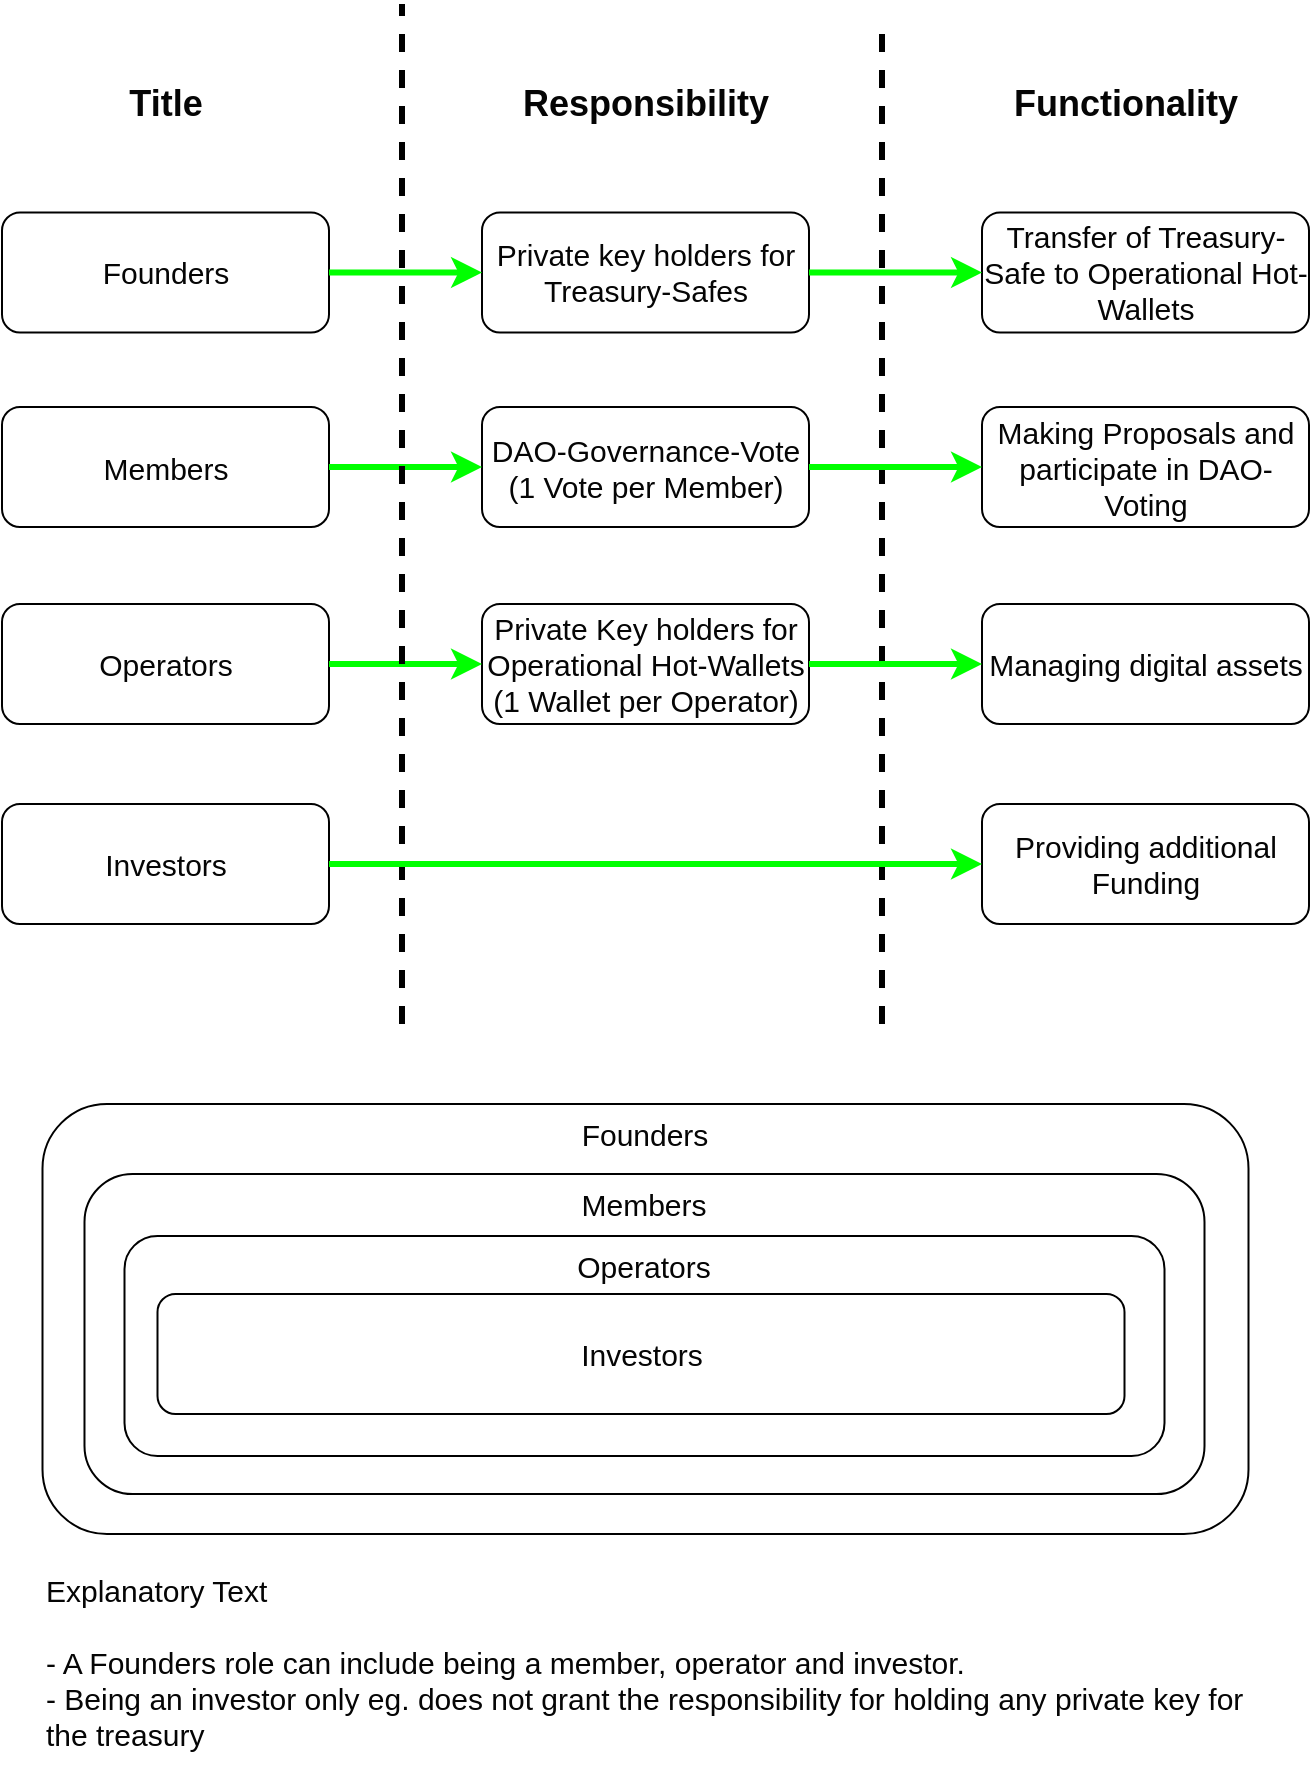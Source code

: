 <mxfile version="20.8.10" type="device"><diagram name="Seite-1" id="reXOlka0RR7HOdJJbHTf"><mxGraphModel dx="1863" dy="614" grid="1" gridSize="10" guides="1" tooltips="1" connect="1" arrows="1" fold="1" page="1" pageScale="1" pageWidth="827" pageHeight="1169" math="0" shadow="0"><root><mxCell id="0"/><mxCell id="1" parent="0"/><mxCell id="ksUGWsf0ZPR4c5a9Apki-43" value="Founders" style="rounded=1;whiteSpace=wrap;html=1;fontSize=15;fontColor=#050505;" parent="1" vertex="1"><mxGeometry x="-760" y="114.25" width="163.5" height="60" as="geometry"/></mxCell><mxCell id="KiQA6DTXlfgcgyToCCJ0-1" value="Members" style="rounded=1;whiteSpace=wrap;html=1;fontSize=15;fontColor=#050505;" parent="1" vertex="1"><mxGeometry x="-760" y="211.5" width="163.5" height="60" as="geometry"/></mxCell><mxCell id="KiQA6DTXlfgcgyToCCJ0-2" value="Operators" style="rounded=1;whiteSpace=wrap;html=1;fontSize=15;fontColor=#050505;" parent="1" vertex="1"><mxGeometry x="-760" y="310" width="163.5" height="60" as="geometry"/></mxCell><mxCell id="KiQA6DTXlfgcgyToCCJ0-3" value="Investors" style="rounded=1;whiteSpace=wrap;html=1;fontSize=15;fontColor=#050505;" parent="1" vertex="1"><mxGeometry x="-760" y="410" width="163.5" height="60" as="geometry"/></mxCell><mxCell id="KiQA6DTXlfgcgyToCCJ0-5" value="Private key holders for Treasury-Safes" style="rounded=1;whiteSpace=wrap;html=1;fontSize=15;fontColor=#050505;" parent="1" vertex="1"><mxGeometry x="-520" y="114.25" width="163.5" height="60" as="geometry"/></mxCell><mxCell id="KiQA6DTXlfgcgyToCCJ0-6" value="DAO-Governance-Vote (1 Vote per Member)" style="rounded=1;whiteSpace=wrap;html=1;fontSize=15;fontColor=#050505;" parent="1" vertex="1"><mxGeometry x="-520" y="211.5" width="163.5" height="60" as="geometry"/></mxCell><mxCell id="KiQA6DTXlfgcgyToCCJ0-7" value="Private Key holders for Operational Hot-Wallets (1 Wallet per Operator)" style="rounded=1;whiteSpace=wrap;html=1;fontSize=15;fontColor=#050505;" parent="1" vertex="1"><mxGeometry x="-520" y="310" width="163.5" height="60" as="geometry"/></mxCell><mxCell id="KiQA6DTXlfgcgyToCCJ0-8" value="" style="endArrow=classic;startArrow=none;html=1;rounded=0;entryX=0;entryY=0.5;entryDx=0;entryDy=0;exitX=1;exitY=0.5;exitDx=0;exitDy=0;fontColor=#050505;strokeColor=#00FF00;strokeWidth=3;startFill=0;fontSize=15;" parent="1" source="KiQA6DTXlfgcgyToCCJ0-2" target="KiQA6DTXlfgcgyToCCJ0-7" edge="1"><mxGeometry width="50" height="50" relative="1" as="geometry"><mxPoint x="346.75" y="184.25" as="sourcePoint"/><mxPoint x="333.5" y="281.5" as="targetPoint"/></mxGeometry></mxCell><mxCell id="KiQA6DTXlfgcgyToCCJ0-10" value="" style="endArrow=classic;startArrow=none;html=1;rounded=0;entryX=0;entryY=0.5;entryDx=0;entryDy=0;exitX=1;exitY=0.5;exitDx=0;exitDy=0;fontColor=#050505;strokeColor=#00FF00;strokeWidth=3;startFill=0;fontSize=15;" parent="1" source="KiQA6DTXlfgcgyToCCJ0-1" target="KiQA6DTXlfgcgyToCCJ0-6" edge="1"><mxGeometry width="50" height="50" relative="1" as="geometry"><mxPoint x="356.75" y="194.25" as="sourcePoint"/><mxPoint x="343.5" y="291.5" as="targetPoint"/></mxGeometry></mxCell><mxCell id="KiQA6DTXlfgcgyToCCJ0-12" value="" style="endArrow=classic;startArrow=none;html=1;rounded=0;entryX=0;entryY=0.5;entryDx=0;entryDy=0;exitX=1;exitY=0.5;exitDx=0;exitDy=0;fontColor=#050505;strokeColor=#00FF00;strokeWidth=3;startFill=0;fontSize=15;" parent="1" source="ksUGWsf0ZPR4c5a9Apki-43" target="KiQA6DTXlfgcgyToCCJ0-5" edge="1"><mxGeometry width="50" height="50" relative="1" as="geometry"><mxPoint x="366.75" y="204.25" as="sourcePoint"/><mxPoint x="353.5" y="301.5" as="targetPoint"/></mxGeometry></mxCell><mxCell id="KiQA6DTXlfgcgyToCCJ0-17" value="" style="endArrow=none;dashed=1;html=1;rounded=0;fontSize=14;strokeWidth=3;" parent="1" edge="1"><mxGeometry width="50" height="50" relative="1" as="geometry"><mxPoint x="-560" y="520" as="sourcePoint"/><mxPoint x="-560" y="10" as="targetPoint"/></mxGeometry></mxCell><mxCell id="KiQA6DTXlfgcgyToCCJ0-18" value="" style="endArrow=none;dashed=1;html=1;rounded=0;strokeWidth=3;" parent="1" edge="1"><mxGeometry width="50" height="50" relative="1" as="geometry"><mxPoint x="-320" y="520" as="sourcePoint"/><mxPoint x="-320" y="20.0" as="targetPoint"/></mxGeometry></mxCell><mxCell id="KiQA6DTXlfgcgyToCCJ0-20" value="Title" style="rounded=1;whiteSpace=wrap;html=1;fontSize=18;fontColor=#050505;strokeColor=none;fontStyle=1" parent="1" vertex="1"><mxGeometry x="-760" y="30" width="163.5" height="60" as="geometry"/></mxCell><mxCell id="KiQA6DTXlfgcgyToCCJ0-21" value="Responsibility" style="rounded=1;whiteSpace=wrap;html=1;fontSize=18;fontColor=#050505;strokeColor=none;fontStyle=1" parent="1" vertex="1"><mxGeometry x="-520" y="30" width="163.5" height="60" as="geometry"/></mxCell><mxCell id="KiQA6DTXlfgcgyToCCJ0-22" value="Functionality" style="rounded=1;whiteSpace=wrap;html=1;fontSize=18;fontColor=#050505;strokeColor=none;fontStyle=1" parent="1" vertex="1"><mxGeometry x="-280" y="30" width="163.5" height="60" as="geometry"/></mxCell><mxCell id="KiQA6DTXlfgcgyToCCJ0-23" value="Transfer of Treasury-Safe to Operational Hot-Wallets" style="rounded=1;whiteSpace=wrap;html=1;fontSize=15;fontColor=#050505;" parent="1" vertex="1"><mxGeometry x="-270" y="114.25" width="163.5" height="60" as="geometry"/></mxCell><mxCell id="KiQA6DTXlfgcgyToCCJ0-24" value="Making Proposals and participate in DAO-Voting" style="rounded=1;whiteSpace=wrap;html=1;fontSize=15;fontColor=#050505;" parent="1" vertex="1"><mxGeometry x="-270" y="211.5" width="163.5" height="60" as="geometry"/></mxCell><mxCell id="KiQA6DTXlfgcgyToCCJ0-25" value="Managing digital assets" style="rounded=1;whiteSpace=wrap;html=1;fontSize=15;fontColor=#050505;" parent="1" vertex="1"><mxGeometry x="-270" y="310" width="163.5" height="60" as="geometry"/></mxCell><mxCell id="KiQA6DTXlfgcgyToCCJ0-26" value="Providing additional Funding" style="rounded=1;whiteSpace=wrap;html=1;fontSize=15;fontColor=#050505;" parent="1" vertex="1"><mxGeometry x="-270" y="410" width="163.5" height="60" as="geometry"/></mxCell><mxCell id="KiQA6DTXlfgcgyToCCJ0-27" value="" style="endArrow=classic;startArrow=none;html=1;rounded=0;entryX=0;entryY=0.5;entryDx=0;entryDy=0;exitX=1;exitY=0.5;exitDx=0;exitDy=0;fontColor=#050505;strokeColor=#00FF00;strokeWidth=3;startFill=0;fontSize=15;" parent="1" source="KiQA6DTXlfgcgyToCCJ0-5" target="KiQA6DTXlfgcgyToCCJ0-23" edge="1"><mxGeometry width="50" height="50" relative="1" as="geometry"><mxPoint x="-586.5" y="154.25" as="sourcePoint"/><mxPoint x="-510" y="154.25" as="targetPoint"/></mxGeometry></mxCell><mxCell id="KiQA6DTXlfgcgyToCCJ0-28" value="" style="endArrow=classic;startArrow=none;html=1;rounded=0;entryX=0;entryY=0.5;entryDx=0;entryDy=0;exitX=1;exitY=0.5;exitDx=0;exitDy=0;fontColor=#050505;strokeColor=#00FF00;strokeWidth=3;startFill=0;fontSize=15;" parent="1" source="KiQA6DTXlfgcgyToCCJ0-6" target="KiQA6DTXlfgcgyToCCJ0-24" edge="1"><mxGeometry width="50" height="50" relative="1" as="geometry"><mxPoint x="-346.5" y="154.25" as="sourcePoint"/><mxPoint x="-260" y="154.25" as="targetPoint"/></mxGeometry></mxCell><mxCell id="KiQA6DTXlfgcgyToCCJ0-29" value="" style="endArrow=classic;startArrow=none;html=1;rounded=0;entryX=0;entryY=0.5;entryDx=0;entryDy=0;exitX=1;exitY=0.5;exitDx=0;exitDy=0;fontColor=#050505;strokeColor=#00FF00;strokeWidth=3;startFill=0;fontSize=15;" parent="1" source="KiQA6DTXlfgcgyToCCJ0-7" target="KiQA6DTXlfgcgyToCCJ0-25" edge="1"><mxGeometry width="50" height="50" relative="1" as="geometry"><mxPoint x="-336.5" y="164.25" as="sourcePoint"/><mxPoint x="-250" y="164.25" as="targetPoint"/></mxGeometry></mxCell><mxCell id="KiQA6DTXlfgcgyToCCJ0-30" value="" style="endArrow=classic;startArrow=none;html=1;rounded=0;entryX=0;entryY=0.5;entryDx=0;entryDy=0;exitX=1;exitY=0.5;exitDx=0;exitDy=0;fontColor=#050505;strokeColor=#00FF00;strokeWidth=3;startFill=0;fontSize=15;" parent="1" source="KiQA6DTXlfgcgyToCCJ0-3" target="KiQA6DTXlfgcgyToCCJ0-26" edge="1"><mxGeometry width="50" height="50" relative="1" as="geometry"><mxPoint x="-586.5" y="350" as="sourcePoint"/><mxPoint x="-510" y="350" as="targetPoint"/></mxGeometry></mxCell><mxCell id="nyJYS6C_ZesuoSunC2Vm-1" value="Founders" style="rounded=1;whiteSpace=wrap;html=1;fontSize=15;fontColor=#050505;verticalAlign=top;" parent="1" vertex="1"><mxGeometry x="-739.75" y="560" width="603" height="215" as="geometry"/></mxCell><mxCell id="nyJYS6C_ZesuoSunC2Vm-2" value="Members" style="rounded=1;whiteSpace=wrap;html=1;fontSize=15;fontColor=#050505;verticalAlign=top;" parent="1" vertex="1"><mxGeometry x="-718.75" y="595" width="560" height="160" as="geometry"/></mxCell><mxCell id="nyJYS6C_ZesuoSunC2Vm-3" value="Operators" style="rounded=1;whiteSpace=wrap;html=1;fontSize=15;fontColor=#050505;verticalAlign=top;" parent="1" vertex="1"><mxGeometry x="-698.75" y="626" width="520" height="110" as="geometry"/></mxCell><mxCell id="nyJYS6C_ZesuoSunC2Vm-4" value="Investors" style="rounded=1;whiteSpace=wrap;html=1;fontSize=15;fontColor=#050505;verticalAlign=middle;" parent="1" vertex="1"><mxGeometry x="-682.25" y="655" width="483.5" height="60" as="geometry"/></mxCell><mxCell id="nyJYS6C_ZesuoSunC2Vm-5" value="Explanatory Text&lt;br&gt;&lt;br&gt;&lt;div style=&quot;&quot;&gt;&lt;span style=&quot;background-color: initial;&quot;&gt;- A Founders role can include being a member, operator and investor.&lt;/span&gt;&lt;/div&gt;&lt;div style=&quot;&quot;&gt;&lt;span style=&quot;background-color: initial;&quot;&gt;- Being an investor only eg. does not grant the responsibility for holding any private key for the treasury&lt;/span&gt;&lt;/div&gt;" style="rounded=1;whiteSpace=wrap;html=1;fontSize=15;fontColor=#050505;align=left;strokeColor=none;" parent="1" vertex="1"><mxGeometry x="-739.75" y="784" width="609.75" height="110" as="geometry"/></mxCell></root></mxGraphModel></diagram></mxfile>